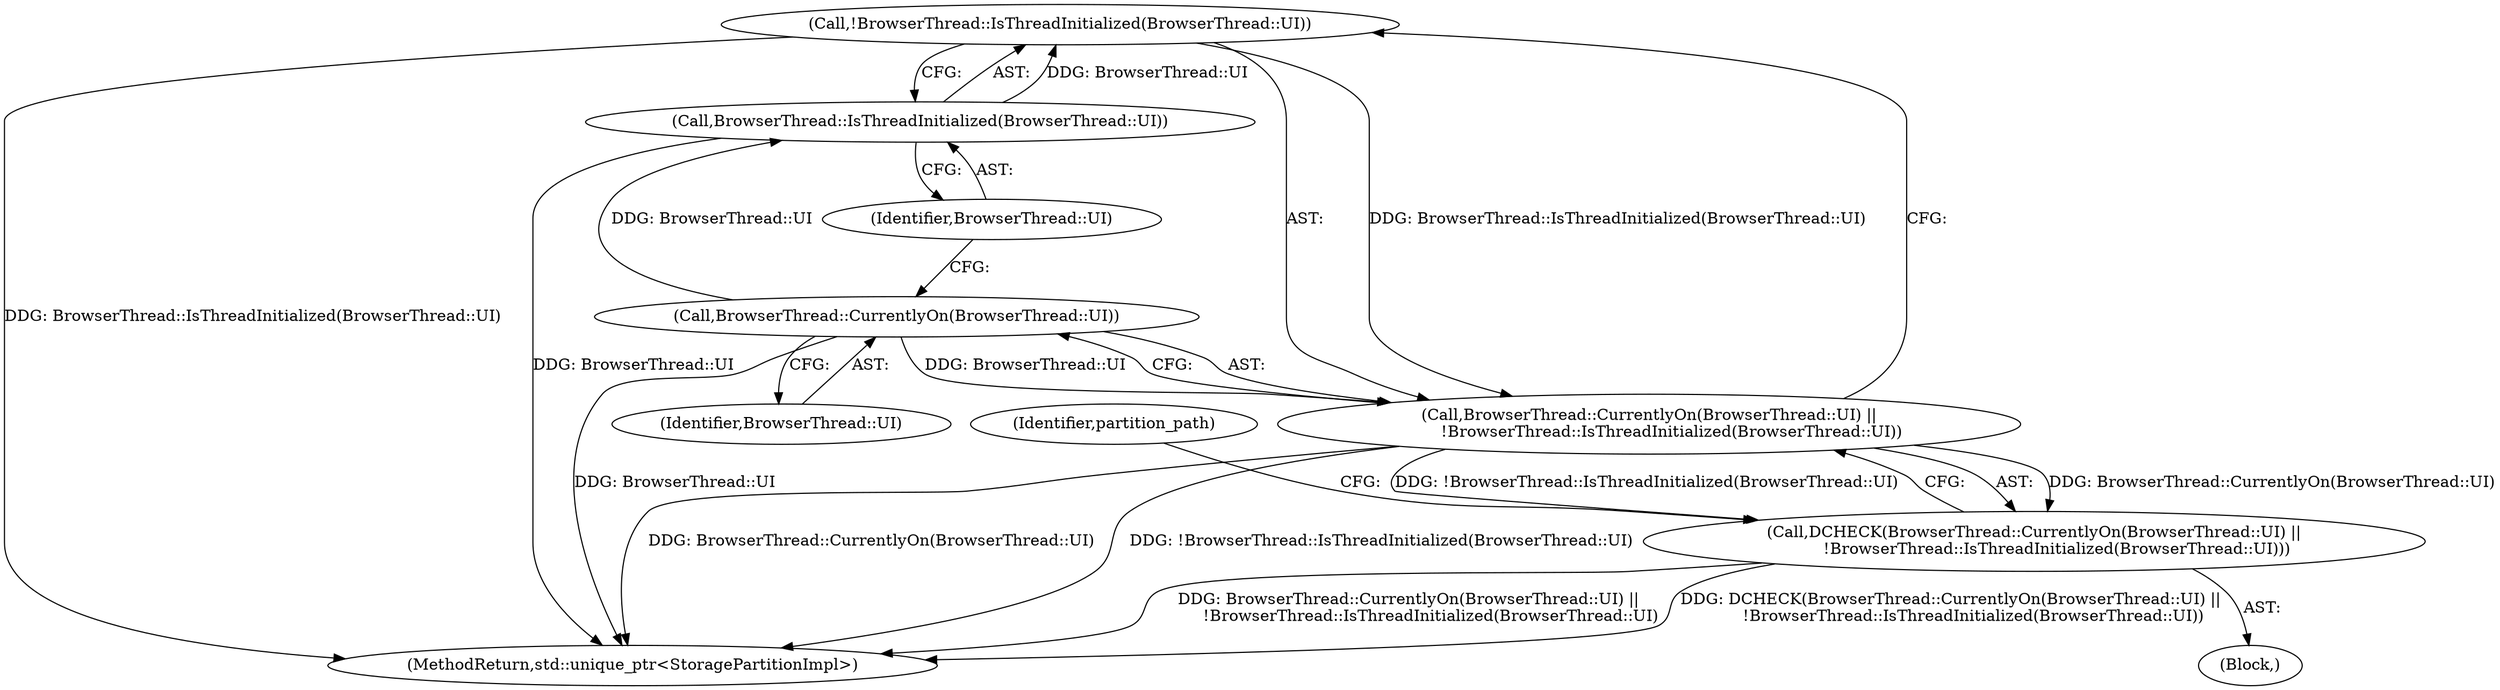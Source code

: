 digraph "0_Chrome_ba169c14aa9cc2efd708a878ae21ff34f3898fe0_2@API" {
"1000110" [label="(Call,!BrowserThread::IsThreadInitialized(BrowserThread::UI))"];
"1000111" [label="(Call,BrowserThread::IsThreadInitialized(BrowserThread::UI))"];
"1000108" [label="(Call,BrowserThread::CurrentlyOn(BrowserThread::UI))"];
"1000107" [label="(Call,BrowserThread::CurrentlyOn(BrowserThread::UI) ||\n         !BrowserThread::IsThreadInitialized(BrowserThread::UI))"];
"1000106" [label="(Call,DCHECK(BrowserThread::CurrentlyOn(BrowserThread::UI) ||\n         !BrowserThread::IsThreadInitialized(BrowserThread::UI)))"];
"1000112" [label="(Identifier,BrowserThread::UI)"];
"1000370" [label="(MethodReturn,std::unique_ptr<StoragePartitionImpl>)"];
"1000110" [label="(Call,!BrowserThread::IsThreadInitialized(BrowserThread::UI))"];
"1000115" [label="(Identifier,partition_path)"];
"1000105" [label="(Block,)"];
"1000111" [label="(Call,BrowserThread::IsThreadInitialized(BrowserThread::UI))"];
"1000109" [label="(Identifier,BrowserThread::UI)"];
"1000108" [label="(Call,BrowserThread::CurrentlyOn(BrowserThread::UI))"];
"1000106" [label="(Call,DCHECK(BrowserThread::CurrentlyOn(BrowserThread::UI) ||\n         !BrowserThread::IsThreadInitialized(BrowserThread::UI)))"];
"1000107" [label="(Call,BrowserThread::CurrentlyOn(BrowserThread::UI) ||\n         !BrowserThread::IsThreadInitialized(BrowserThread::UI))"];
"1000110" -> "1000107"  [label="AST: "];
"1000110" -> "1000111"  [label="CFG: "];
"1000111" -> "1000110"  [label="AST: "];
"1000107" -> "1000110"  [label="CFG: "];
"1000110" -> "1000370"  [label="DDG: BrowserThread::IsThreadInitialized(BrowserThread::UI)"];
"1000110" -> "1000107"  [label="DDG: BrowserThread::IsThreadInitialized(BrowserThread::UI)"];
"1000111" -> "1000110"  [label="DDG: BrowserThread::UI"];
"1000111" -> "1000112"  [label="CFG: "];
"1000112" -> "1000111"  [label="AST: "];
"1000111" -> "1000370"  [label="DDG: BrowserThread::UI"];
"1000108" -> "1000111"  [label="DDG: BrowserThread::UI"];
"1000108" -> "1000107"  [label="AST: "];
"1000108" -> "1000109"  [label="CFG: "];
"1000109" -> "1000108"  [label="AST: "];
"1000112" -> "1000108"  [label="CFG: "];
"1000107" -> "1000108"  [label="CFG: "];
"1000108" -> "1000370"  [label="DDG: BrowserThread::UI"];
"1000108" -> "1000107"  [label="DDG: BrowserThread::UI"];
"1000107" -> "1000106"  [label="AST: "];
"1000106" -> "1000107"  [label="CFG: "];
"1000107" -> "1000370"  [label="DDG: BrowserThread::CurrentlyOn(BrowserThread::UI)"];
"1000107" -> "1000370"  [label="DDG: !BrowserThread::IsThreadInitialized(BrowserThread::UI)"];
"1000107" -> "1000106"  [label="DDG: BrowserThread::CurrentlyOn(BrowserThread::UI)"];
"1000107" -> "1000106"  [label="DDG: !BrowserThread::IsThreadInitialized(BrowserThread::UI)"];
"1000106" -> "1000105"  [label="AST: "];
"1000115" -> "1000106"  [label="CFG: "];
"1000106" -> "1000370"  [label="DDG: BrowserThread::CurrentlyOn(BrowserThread::UI) ||\n         !BrowserThread::IsThreadInitialized(BrowserThread::UI)"];
"1000106" -> "1000370"  [label="DDG: DCHECK(BrowserThread::CurrentlyOn(BrowserThread::UI) ||\n         !BrowserThread::IsThreadInitialized(BrowserThread::UI))"];
}
